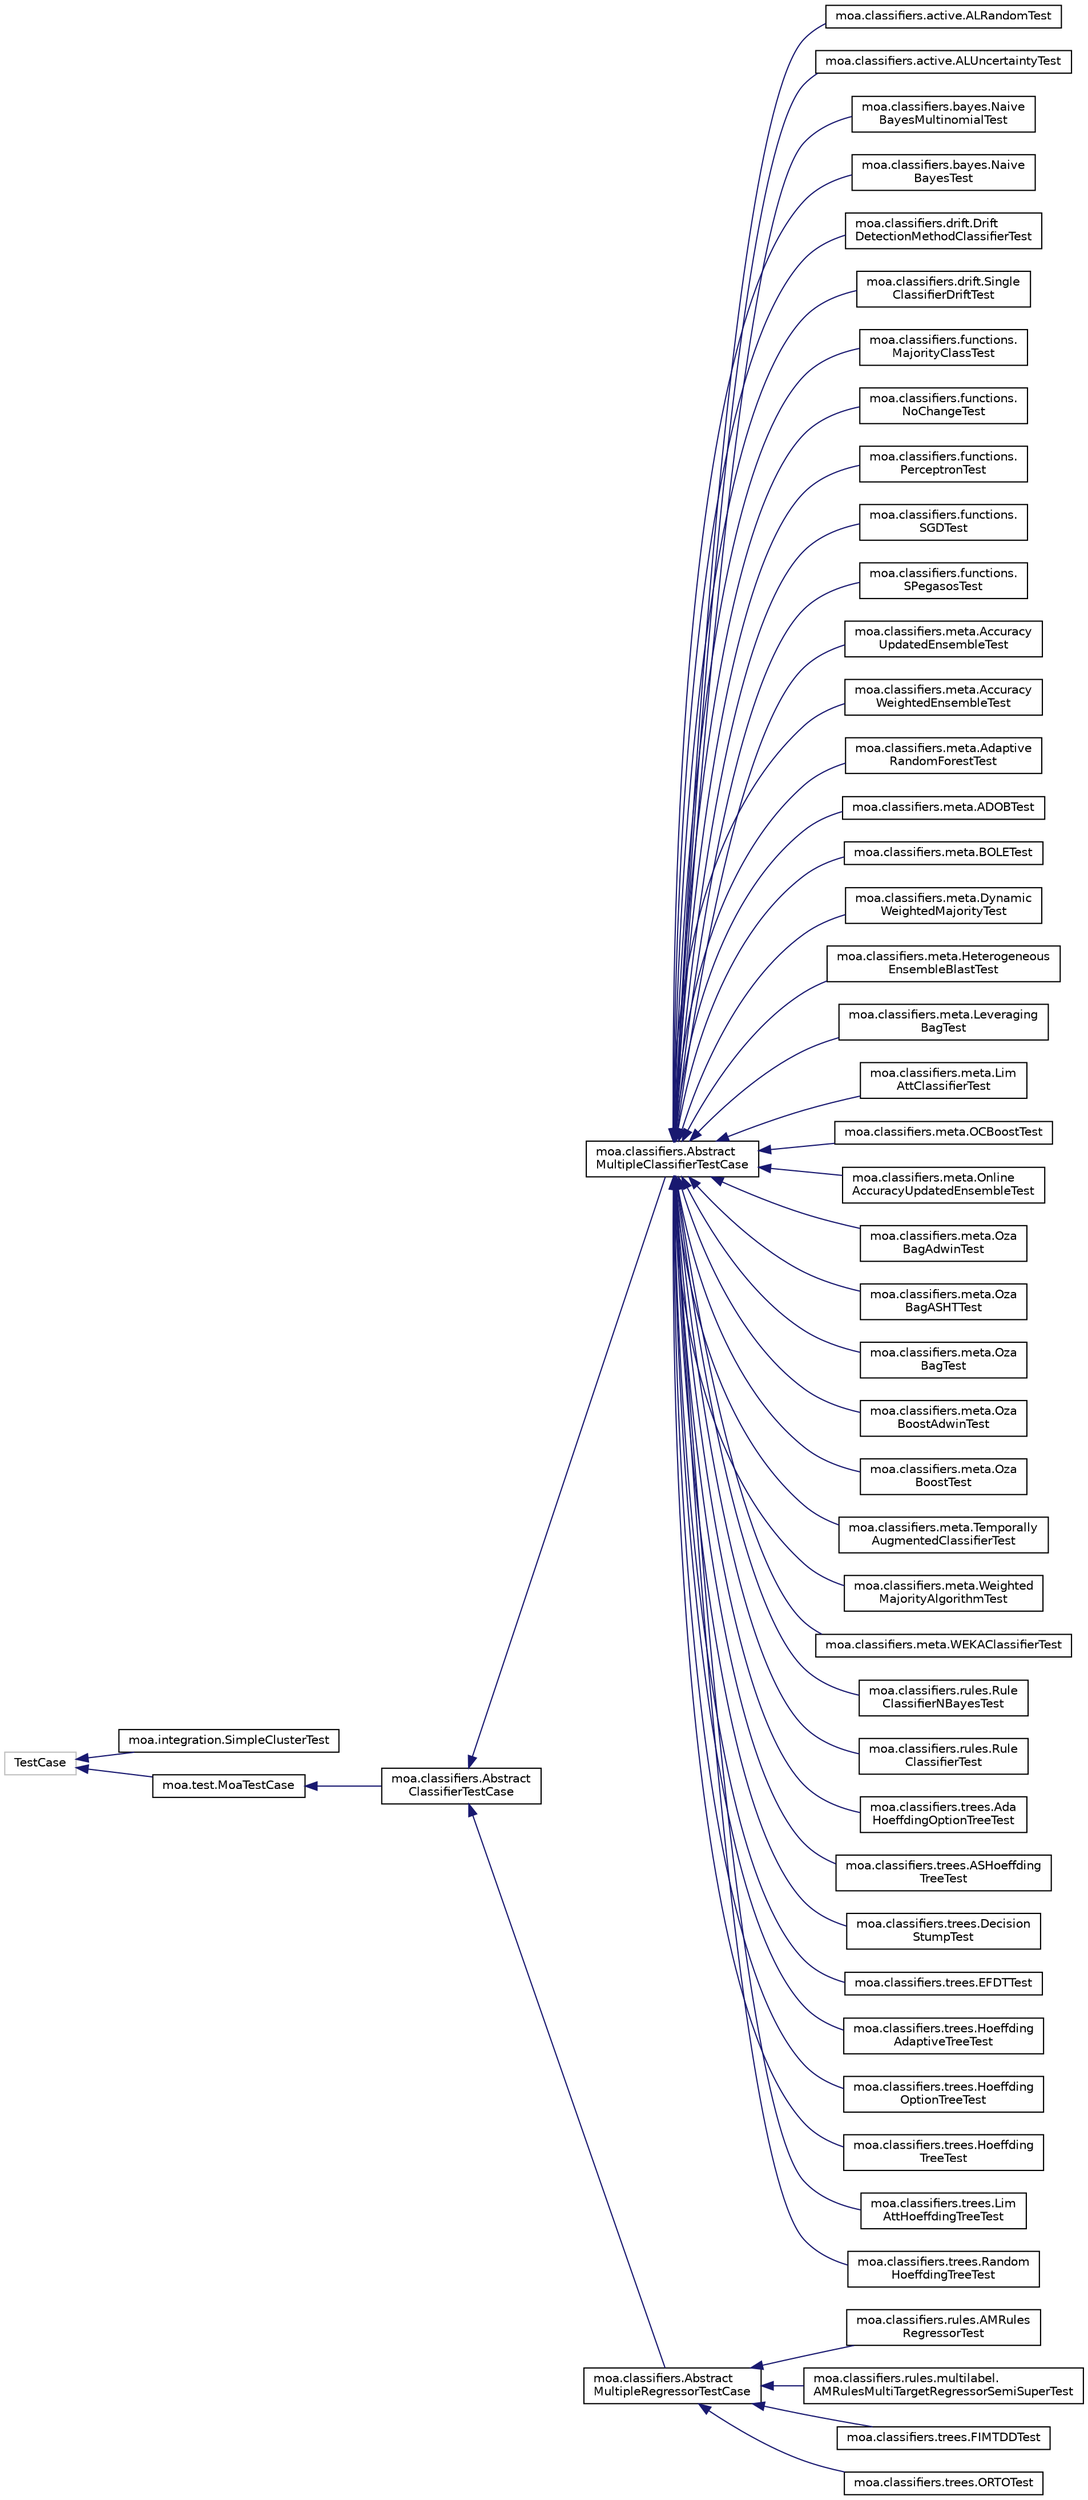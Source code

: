 digraph "Graphical Class Hierarchy"
{
 // LATEX_PDF_SIZE
  edge [fontname="Helvetica",fontsize="10",labelfontname="Helvetica",labelfontsize="10"];
  node [fontname="Helvetica",fontsize="10",shape=record];
  rankdir="LR";
  Node593 [label="TestCase",height=0.2,width=0.4,color="grey75", fillcolor="white", style="filled",tooltip=" "];
  Node593 -> Node0 [dir="back",color="midnightblue",fontsize="10",style="solid",fontname="Helvetica"];
  Node0 [label="moa.integration.SimpleClusterTest",height=0.2,width=0.4,color="black", fillcolor="white", style="filled",URL="$classmoa_1_1integration_1_1_simple_cluster_test.html",tooltip=" "];
  Node593 -> Node595 [dir="back",color="midnightblue",fontsize="10",style="solid",fontname="Helvetica"];
  Node595 [label="moa.test.MoaTestCase",height=0.2,width=0.4,color="black", fillcolor="white", style="filled",URL="$classmoa_1_1test_1_1_moa_test_case.html",tooltip=" "];
  Node595 -> Node596 [dir="back",color="midnightblue",fontsize="10",style="solid",fontname="Helvetica"];
  Node596 [label="moa.classifiers.Abstract\lClassifierTestCase",height=0.2,width=0.4,color="black", fillcolor="white", style="filled",URL="$classmoa_1_1classifiers_1_1_abstract_classifier_test_case.html",tooltip=" "];
  Node596 -> Node597 [dir="back",color="midnightblue",fontsize="10",style="solid",fontname="Helvetica"];
  Node597 [label="moa.classifiers.Abstract\lMultipleClassifierTestCase",height=0.2,width=0.4,color="black", fillcolor="white", style="filled",URL="$classmoa_1_1classifiers_1_1_abstract_multiple_classifier_test_case.html",tooltip=" "];
  Node597 -> Node598 [dir="back",color="midnightblue",fontsize="10",style="solid",fontname="Helvetica"];
  Node598 [label="moa.classifiers.active.ALRandomTest",height=0.2,width=0.4,color="black", fillcolor="white", style="filled",URL="$classmoa_1_1classifiers_1_1active_1_1_a_l_random_test.html",tooltip=" "];
  Node597 -> Node599 [dir="back",color="midnightblue",fontsize="10",style="solid",fontname="Helvetica"];
  Node599 [label="moa.classifiers.active.ALUncertaintyTest",height=0.2,width=0.4,color="black", fillcolor="white", style="filled",URL="$classmoa_1_1classifiers_1_1active_1_1_a_l_uncertainty_test.html",tooltip=" "];
  Node597 -> Node600 [dir="back",color="midnightblue",fontsize="10",style="solid",fontname="Helvetica"];
  Node600 [label="moa.classifiers.bayes.Naive\lBayesMultinomialTest",height=0.2,width=0.4,color="black", fillcolor="white", style="filled",URL="$classmoa_1_1classifiers_1_1bayes_1_1_naive_bayes_multinomial_test.html",tooltip=" "];
  Node597 -> Node601 [dir="back",color="midnightblue",fontsize="10",style="solid",fontname="Helvetica"];
  Node601 [label="moa.classifiers.bayes.Naive\lBayesTest",height=0.2,width=0.4,color="black", fillcolor="white", style="filled",URL="$classmoa_1_1classifiers_1_1bayes_1_1_naive_bayes_test.html",tooltip=" "];
  Node597 -> Node602 [dir="back",color="midnightblue",fontsize="10",style="solid",fontname="Helvetica"];
  Node602 [label="moa.classifiers.drift.Drift\lDetectionMethodClassifierTest",height=0.2,width=0.4,color="black", fillcolor="white", style="filled",URL="$classmoa_1_1classifiers_1_1drift_1_1_drift_detection_method_classifier_test.html",tooltip=" "];
  Node597 -> Node603 [dir="back",color="midnightblue",fontsize="10",style="solid",fontname="Helvetica"];
  Node603 [label="moa.classifiers.drift.Single\lClassifierDriftTest",height=0.2,width=0.4,color="black", fillcolor="white", style="filled",URL="$classmoa_1_1classifiers_1_1drift_1_1_single_classifier_drift_test.html",tooltip=" "];
  Node597 -> Node604 [dir="back",color="midnightblue",fontsize="10",style="solid",fontname="Helvetica"];
  Node604 [label="moa.classifiers.functions.\lMajorityClassTest",height=0.2,width=0.4,color="black", fillcolor="white", style="filled",URL="$classmoa_1_1classifiers_1_1functions_1_1_majority_class_test.html",tooltip=" "];
  Node597 -> Node605 [dir="back",color="midnightblue",fontsize="10",style="solid",fontname="Helvetica"];
  Node605 [label="moa.classifiers.functions.\lNoChangeTest",height=0.2,width=0.4,color="black", fillcolor="white", style="filled",URL="$classmoa_1_1classifiers_1_1functions_1_1_no_change_test.html",tooltip=" "];
  Node597 -> Node606 [dir="back",color="midnightblue",fontsize="10",style="solid",fontname="Helvetica"];
  Node606 [label="moa.classifiers.functions.\lPerceptronTest",height=0.2,width=0.4,color="black", fillcolor="white", style="filled",URL="$classmoa_1_1classifiers_1_1functions_1_1_perceptron_test.html",tooltip=" "];
  Node597 -> Node607 [dir="back",color="midnightblue",fontsize="10",style="solid",fontname="Helvetica"];
  Node607 [label="moa.classifiers.functions.\lSGDTest",height=0.2,width=0.4,color="black", fillcolor="white", style="filled",URL="$classmoa_1_1classifiers_1_1functions_1_1_s_g_d_test.html",tooltip=" "];
  Node597 -> Node608 [dir="back",color="midnightblue",fontsize="10",style="solid",fontname="Helvetica"];
  Node608 [label="moa.classifiers.functions.\lSPegasosTest",height=0.2,width=0.4,color="black", fillcolor="white", style="filled",URL="$classmoa_1_1classifiers_1_1functions_1_1_s_pegasos_test.html",tooltip=" "];
  Node597 -> Node609 [dir="back",color="midnightblue",fontsize="10",style="solid",fontname="Helvetica"];
  Node609 [label="moa.classifiers.meta.Accuracy\lUpdatedEnsembleTest",height=0.2,width=0.4,color="black", fillcolor="white", style="filled",URL="$classmoa_1_1classifiers_1_1meta_1_1_accuracy_updated_ensemble_test.html",tooltip=" "];
  Node597 -> Node610 [dir="back",color="midnightblue",fontsize="10",style="solid",fontname="Helvetica"];
  Node610 [label="moa.classifiers.meta.Accuracy\lWeightedEnsembleTest",height=0.2,width=0.4,color="black", fillcolor="white", style="filled",URL="$classmoa_1_1classifiers_1_1meta_1_1_accuracy_weighted_ensemble_test.html",tooltip=" "];
  Node597 -> Node611 [dir="back",color="midnightblue",fontsize="10",style="solid",fontname="Helvetica"];
  Node611 [label="moa.classifiers.meta.Adaptive\lRandomForestTest",height=0.2,width=0.4,color="black", fillcolor="white", style="filled",URL="$classmoa_1_1classifiers_1_1meta_1_1_adaptive_random_forest_test.html",tooltip=" "];
  Node597 -> Node612 [dir="back",color="midnightblue",fontsize="10",style="solid",fontname="Helvetica"];
  Node612 [label="moa.classifiers.meta.ADOBTest",height=0.2,width=0.4,color="black", fillcolor="white", style="filled",URL="$classmoa_1_1classifiers_1_1meta_1_1_a_d_o_b_test.html",tooltip=" "];
  Node597 -> Node613 [dir="back",color="midnightblue",fontsize="10",style="solid",fontname="Helvetica"];
  Node613 [label="moa.classifiers.meta.BOLETest",height=0.2,width=0.4,color="black", fillcolor="white", style="filled",URL="$classmoa_1_1classifiers_1_1meta_1_1_b_o_l_e_test.html",tooltip=" "];
  Node597 -> Node614 [dir="back",color="midnightblue",fontsize="10",style="solid",fontname="Helvetica"];
  Node614 [label="moa.classifiers.meta.Dynamic\lWeightedMajorityTest",height=0.2,width=0.4,color="black", fillcolor="white", style="filled",URL="$classmoa_1_1classifiers_1_1meta_1_1_dynamic_weighted_majority_test.html",tooltip=" "];
  Node597 -> Node615 [dir="back",color="midnightblue",fontsize="10",style="solid",fontname="Helvetica"];
  Node615 [label="moa.classifiers.meta.Heterogeneous\lEnsembleBlastTest",height=0.2,width=0.4,color="black", fillcolor="white", style="filled",URL="$classmoa_1_1classifiers_1_1meta_1_1_heterogeneous_ensemble_blast_test.html",tooltip=" "];
  Node597 -> Node616 [dir="back",color="midnightblue",fontsize="10",style="solid",fontname="Helvetica"];
  Node616 [label="moa.classifiers.meta.Leveraging\lBagTest",height=0.2,width=0.4,color="black", fillcolor="white", style="filled",URL="$classmoa_1_1classifiers_1_1meta_1_1_leveraging_bag_test.html",tooltip=" "];
  Node597 -> Node617 [dir="back",color="midnightblue",fontsize="10",style="solid",fontname="Helvetica"];
  Node617 [label="moa.classifiers.meta.Lim\lAttClassifierTest",height=0.2,width=0.4,color="black", fillcolor="white", style="filled",URL="$classmoa_1_1classifiers_1_1meta_1_1_lim_att_classifier_test.html",tooltip=" "];
  Node597 -> Node618 [dir="back",color="midnightblue",fontsize="10",style="solid",fontname="Helvetica"];
  Node618 [label="moa.classifiers.meta.OCBoostTest",height=0.2,width=0.4,color="black", fillcolor="white", style="filled",URL="$classmoa_1_1classifiers_1_1meta_1_1_o_c_boost_test.html",tooltip=" "];
  Node597 -> Node619 [dir="back",color="midnightblue",fontsize="10",style="solid",fontname="Helvetica"];
  Node619 [label="moa.classifiers.meta.Online\lAccuracyUpdatedEnsembleTest",height=0.2,width=0.4,color="black", fillcolor="white", style="filled",URL="$classmoa_1_1classifiers_1_1meta_1_1_online_accuracy_updated_ensemble_test.html",tooltip=" "];
  Node597 -> Node620 [dir="back",color="midnightblue",fontsize="10",style="solid",fontname="Helvetica"];
  Node620 [label="moa.classifiers.meta.Oza\lBagAdwinTest",height=0.2,width=0.4,color="black", fillcolor="white", style="filled",URL="$classmoa_1_1classifiers_1_1meta_1_1_oza_bag_adwin_test.html",tooltip=" "];
  Node597 -> Node621 [dir="back",color="midnightblue",fontsize="10",style="solid",fontname="Helvetica"];
  Node621 [label="moa.classifiers.meta.Oza\lBagASHTTest",height=0.2,width=0.4,color="black", fillcolor="white", style="filled",URL="$classmoa_1_1classifiers_1_1meta_1_1_oza_bag_a_s_h_t_test.html",tooltip=" "];
  Node597 -> Node622 [dir="back",color="midnightblue",fontsize="10",style="solid",fontname="Helvetica"];
  Node622 [label="moa.classifiers.meta.Oza\lBagTest",height=0.2,width=0.4,color="black", fillcolor="white", style="filled",URL="$classmoa_1_1classifiers_1_1meta_1_1_oza_bag_test.html",tooltip=" "];
  Node597 -> Node623 [dir="back",color="midnightblue",fontsize="10",style="solid",fontname="Helvetica"];
  Node623 [label="moa.classifiers.meta.Oza\lBoostAdwinTest",height=0.2,width=0.4,color="black", fillcolor="white", style="filled",URL="$classmoa_1_1classifiers_1_1meta_1_1_oza_boost_adwin_test.html",tooltip=" "];
  Node597 -> Node624 [dir="back",color="midnightblue",fontsize="10",style="solid",fontname="Helvetica"];
  Node624 [label="moa.classifiers.meta.Oza\lBoostTest",height=0.2,width=0.4,color="black", fillcolor="white", style="filled",URL="$classmoa_1_1classifiers_1_1meta_1_1_oza_boost_test.html",tooltip=" "];
  Node597 -> Node625 [dir="back",color="midnightblue",fontsize="10",style="solid",fontname="Helvetica"];
  Node625 [label="moa.classifiers.meta.Temporally\lAugmentedClassifierTest",height=0.2,width=0.4,color="black", fillcolor="white", style="filled",URL="$classmoa_1_1classifiers_1_1meta_1_1_temporally_augmented_classifier_test.html",tooltip=" "];
  Node597 -> Node626 [dir="back",color="midnightblue",fontsize="10",style="solid",fontname="Helvetica"];
  Node626 [label="moa.classifiers.meta.Weighted\lMajorityAlgorithmTest",height=0.2,width=0.4,color="black", fillcolor="white", style="filled",URL="$classmoa_1_1classifiers_1_1meta_1_1_weighted_majority_algorithm_test.html",tooltip=" "];
  Node597 -> Node627 [dir="back",color="midnightblue",fontsize="10",style="solid",fontname="Helvetica"];
  Node627 [label="moa.classifiers.meta.WEKAClassifierTest",height=0.2,width=0.4,color="black", fillcolor="white", style="filled",URL="$classmoa_1_1classifiers_1_1meta_1_1_w_e_k_a_classifier_test.html",tooltip=" "];
  Node597 -> Node628 [dir="back",color="midnightblue",fontsize="10",style="solid",fontname="Helvetica"];
  Node628 [label="moa.classifiers.rules.Rule\lClassifierNBayesTest",height=0.2,width=0.4,color="black", fillcolor="white", style="filled",URL="$classmoa_1_1classifiers_1_1rules_1_1_rule_classifier_n_bayes_test.html",tooltip=" "];
  Node597 -> Node629 [dir="back",color="midnightblue",fontsize="10",style="solid",fontname="Helvetica"];
  Node629 [label="moa.classifiers.rules.Rule\lClassifierTest",height=0.2,width=0.4,color="black", fillcolor="white", style="filled",URL="$classmoa_1_1classifiers_1_1rules_1_1_rule_classifier_test.html",tooltip=" "];
  Node597 -> Node630 [dir="back",color="midnightblue",fontsize="10",style="solid",fontname="Helvetica"];
  Node630 [label="moa.classifiers.trees.Ada\lHoeffdingOptionTreeTest",height=0.2,width=0.4,color="black", fillcolor="white", style="filled",URL="$classmoa_1_1classifiers_1_1trees_1_1_ada_hoeffding_option_tree_test.html",tooltip=" "];
  Node597 -> Node631 [dir="back",color="midnightblue",fontsize="10",style="solid",fontname="Helvetica"];
  Node631 [label="moa.classifiers.trees.ASHoeffding\lTreeTest",height=0.2,width=0.4,color="black", fillcolor="white", style="filled",URL="$classmoa_1_1classifiers_1_1trees_1_1_a_s_hoeffding_tree_test.html",tooltip=" "];
  Node597 -> Node632 [dir="back",color="midnightblue",fontsize="10",style="solid",fontname="Helvetica"];
  Node632 [label="moa.classifiers.trees.Decision\lStumpTest",height=0.2,width=0.4,color="black", fillcolor="white", style="filled",URL="$classmoa_1_1classifiers_1_1trees_1_1_decision_stump_test.html",tooltip=" "];
  Node597 -> Node633 [dir="back",color="midnightblue",fontsize="10",style="solid",fontname="Helvetica"];
  Node633 [label="moa.classifiers.trees.EFDTTest",height=0.2,width=0.4,color="black", fillcolor="white", style="filled",URL="$classmoa_1_1classifiers_1_1trees_1_1_e_f_d_t_test.html",tooltip=" "];
  Node597 -> Node634 [dir="back",color="midnightblue",fontsize="10",style="solid",fontname="Helvetica"];
  Node634 [label="moa.classifiers.trees.Hoeffding\lAdaptiveTreeTest",height=0.2,width=0.4,color="black", fillcolor="white", style="filled",URL="$classmoa_1_1classifiers_1_1trees_1_1_hoeffding_adaptive_tree_test.html",tooltip=" "];
  Node597 -> Node635 [dir="back",color="midnightblue",fontsize="10",style="solid",fontname="Helvetica"];
  Node635 [label="moa.classifiers.trees.Hoeffding\lOptionTreeTest",height=0.2,width=0.4,color="black", fillcolor="white", style="filled",URL="$classmoa_1_1classifiers_1_1trees_1_1_hoeffding_option_tree_test.html",tooltip=" "];
  Node597 -> Node636 [dir="back",color="midnightblue",fontsize="10",style="solid",fontname="Helvetica"];
  Node636 [label="moa.classifiers.trees.Hoeffding\lTreeTest",height=0.2,width=0.4,color="black", fillcolor="white", style="filled",URL="$classmoa_1_1classifiers_1_1trees_1_1_hoeffding_tree_test.html",tooltip=" "];
  Node597 -> Node637 [dir="back",color="midnightblue",fontsize="10",style="solid",fontname="Helvetica"];
  Node637 [label="moa.classifiers.trees.Lim\lAttHoeffdingTreeTest",height=0.2,width=0.4,color="black", fillcolor="white", style="filled",URL="$classmoa_1_1classifiers_1_1trees_1_1_lim_att_hoeffding_tree_test.html",tooltip=" "];
  Node597 -> Node638 [dir="back",color="midnightblue",fontsize="10",style="solid",fontname="Helvetica"];
  Node638 [label="moa.classifiers.trees.Random\lHoeffdingTreeTest",height=0.2,width=0.4,color="black", fillcolor="white", style="filled",URL="$classmoa_1_1classifiers_1_1trees_1_1_random_hoeffding_tree_test.html",tooltip=" "];
  Node596 -> Node639 [dir="back",color="midnightblue",fontsize="10",style="solid",fontname="Helvetica"];
  Node639 [label="moa.classifiers.Abstract\lMultipleRegressorTestCase",height=0.2,width=0.4,color="black", fillcolor="white", style="filled",URL="$classmoa_1_1classifiers_1_1_abstract_multiple_regressor_test_case.html",tooltip=" "];
  Node639 -> Node640 [dir="back",color="midnightblue",fontsize="10",style="solid",fontname="Helvetica"];
  Node640 [label="moa.classifiers.rules.AMRules\lRegressorTest",height=0.2,width=0.4,color="black", fillcolor="white", style="filled",URL="$classmoa_1_1classifiers_1_1rules_1_1_a_m_rules_regressor_test.html",tooltip=" "];
  Node639 -> Node641 [dir="back",color="midnightblue",fontsize="10",style="solid",fontname="Helvetica"];
  Node641 [label="moa.classifiers.rules.multilabel.\lAMRulesMultiTargetRegressorSemiSuperTest",height=0.2,width=0.4,color="black", fillcolor="white", style="filled",URL="$classmoa_1_1classifiers_1_1rules_1_1multilabel_1_1_a_m_rules_multi_target_regressor_semi_super_test.html",tooltip=" "];
  Node639 -> Node642 [dir="back",color="midnightblue",fontsize="10",style="solid",fontname="Helvetica"];
  Node642 [label="moa.classifiers.trees.FIMTDDTest",height=0.2,width=0.4,color="black", fillcolor="white", style="filled",URL="$classmoa_1_1classifiers_1_1trees_1_1_f_i_m_t_d_d_test.html",tooltip=" "];
  Node639 -> Node643 [dir="back",color="midnightblue",fontsize="10",style="solid",fontname="Helvetica"];
  Node643 [label="moa.classifiers.trees.ORTOTest",height=0.2,width=0.4,color="black", fillcolor="white", style="filled",URL="$classmoa_1_1classifiers_1_1trees_1_1_o_r_t_o_test.html",tooltip=" "];
}
